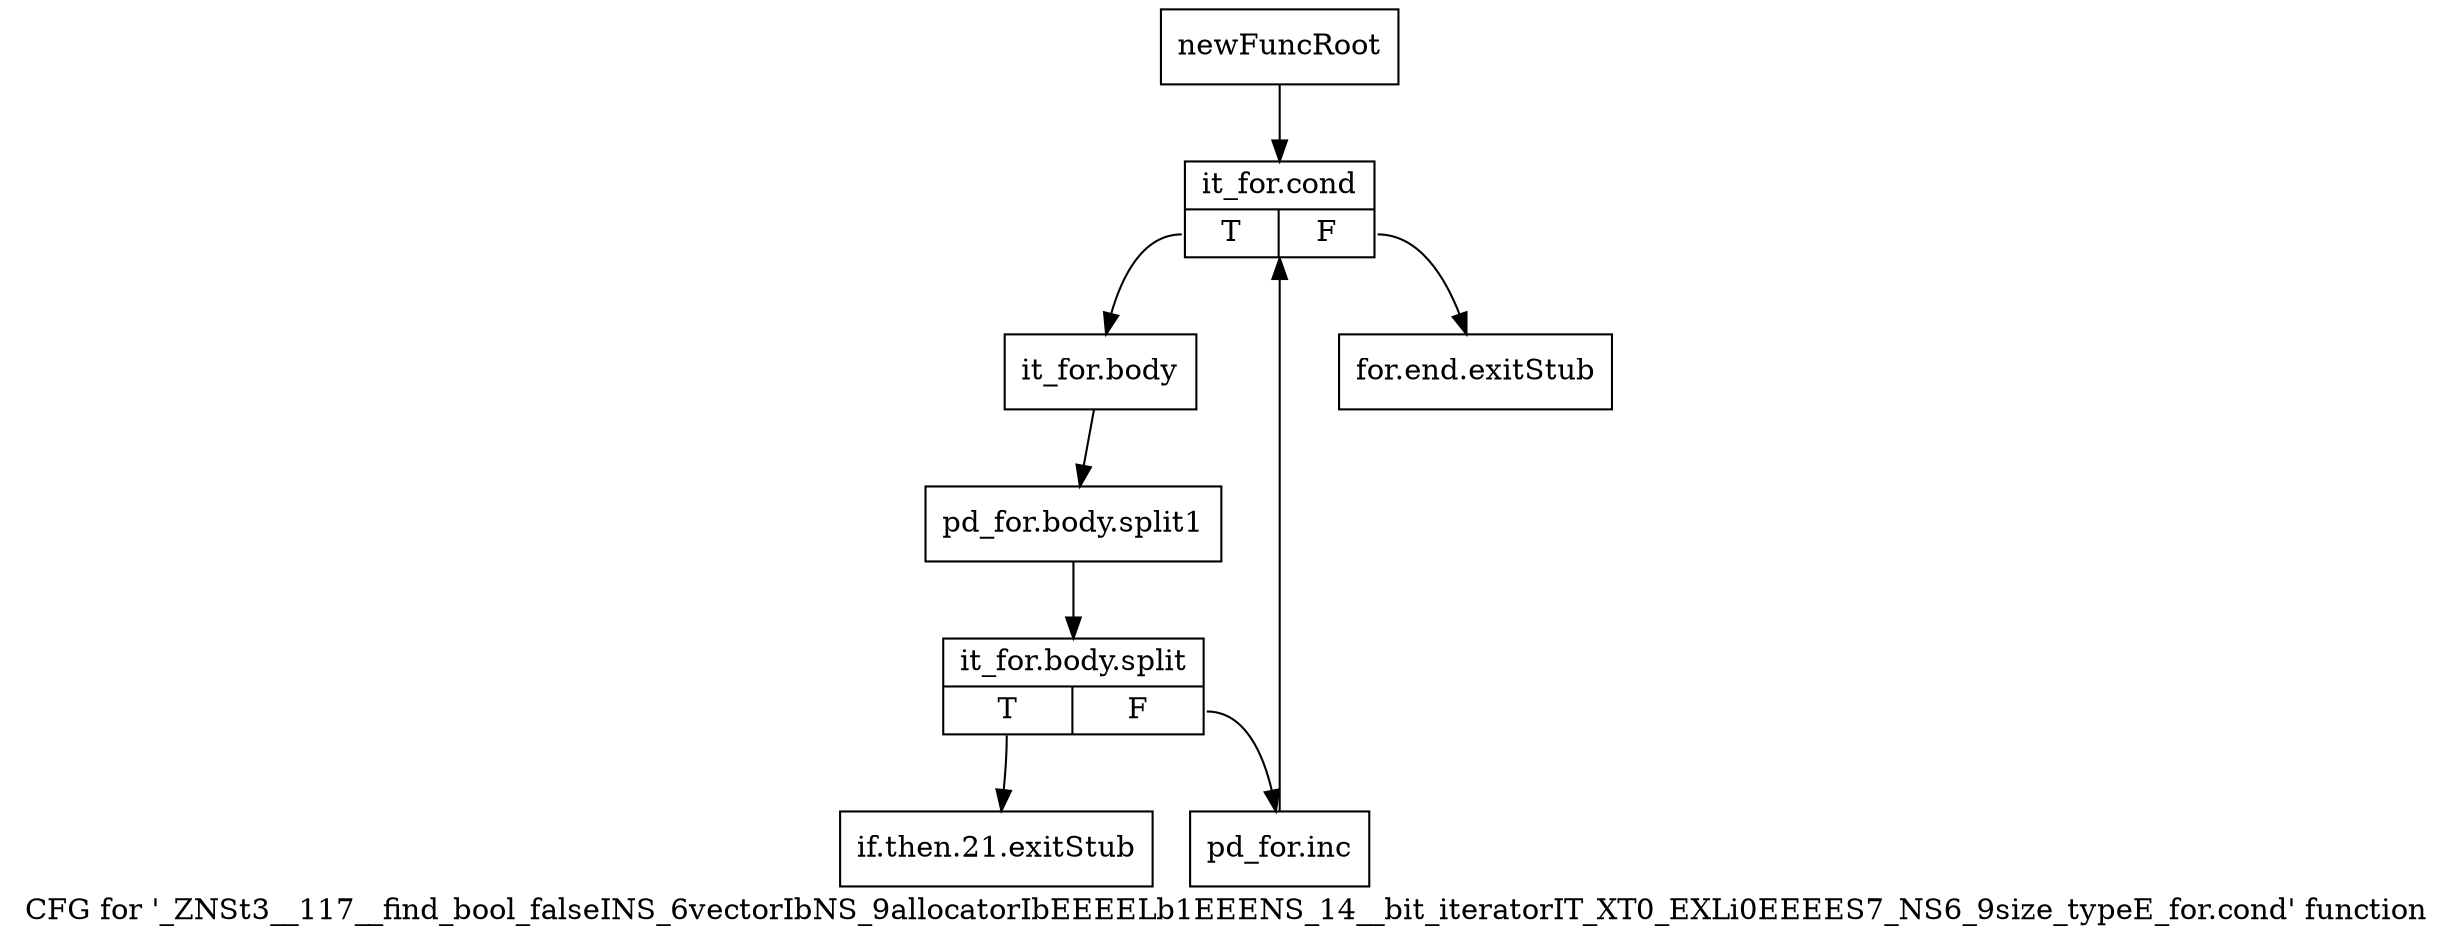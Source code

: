 digraph "CFG for '_ZNSt3__117__find_bool_falseINS_6vectorIbNS_9allocatorIbEEEELb1EEENS_14__bit_iteratorIT_XT0_EXLi0EEEES7_NS6_9size_typeE_for.cond' function" {
	label="CFG for '_ZNSt3__117__find_bool_falseINS_6vectorIbNS_9allocatorIbEEEELb1EEENS_14__bit_iteratorIT_XT0_EXLi0EEEES7_NS6_9size_typeE_for.cond' function";

	Node0x9004450 [shape=record,label="{newFuncRoot}"];
	Node0x9004450 -> Node0x9004540;
	Node0x90044a0 [shape=record,label="{for.end.exitStub}"];
	Node0x90044f0 [shape=record,label="{if.then.21.exitStub}"];
	Node0x9004540 [shape=record,label="{it_for.cond|{<s0>T|<s1>F}}"];
	Node0x9004540:s0 -> Node0x9004590;
	Node0x9004540:s1 -> Node0x90044a0;
	Node0x9004590 [shape=record,label="{it_for.body}"];
	Node0x9004590 -> Node0x8f84190;
	Node0x8f84190 [shape=record,label="{pd_for.body.split1}"];
	Node0x8f84190 -> Node0xc587f50;
	Node0xc587f50 [shape=record,label="{it_for.body.split|{<s0>T|<s1>F}}"];
	Node0xc587f50:s0 -> Node0x90044f0;
	Node0xc587f50:s1 -> Node0x90045e0;
	Node0x90045e0 [shape=record,label="{pd_for.inc}"];
	Node0x90045e0 -> Node0x9004540;
}
